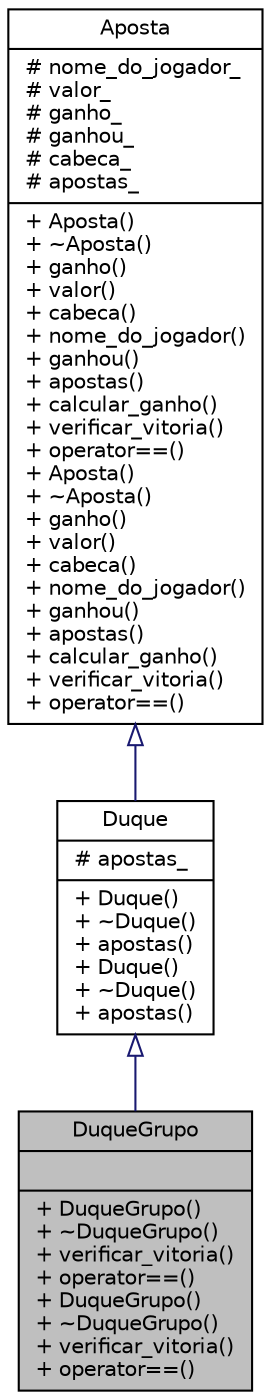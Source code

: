 digraph "DuqueGrupo"
{
 // LATEX_PDF_SIZE
  edge [fontname="Helvetica",fontsize="10",labelfontname="Helvetica",labelfontsize="10"];
  node [fontname="Helvetica",fontsize="10",shape=record];
  Node1 [label="{DuqueGrupo\n||+ DuqueGrupo()\l+ ~DuqueGrupo()\l+ verificar_vitoria()\l+ operator==()\l+ DuqueGrupo()\l+ ~DuqueGrupo()\l+ verificar_vitoria()\l+ operator==()\l}",height=0.2,width=0.4,color="black", fillcolor="grey75", style="filled", fontcolor="black",tooltip="Classe que representa uma aposta do tipo DuqueGrupo."];
  Node2 -> Node1 [dir="back",color="midnightblue",fontsize="10",style="solid",arrowtail="onormal",fontname="Helvetica"];
  Node2 [label="{Duque\n|# apostas_\l|+ Duque()\l+ ~Duque()\l+ apostas()\l+ Duque()\l+ ~Duque()\l+ apostas()\l}",height=0.2,width=0.4,color="black", fillcolor="white", style="filled",URL="$classDuque.html",tooltip="Classe que representa uma aposta do tipo Duque."];
  Node3 -> Node2 [dir="back",color="midnightblue",fontsize="10",style="solid",arrowtail="onormal",fontname="Helvetica"];
  Node3 [label="{Aposta\n|# nome_do_jogador_\l# valor_\l# ganho_\l# ganhou_\l# cabeca_\l# apostas_\l|+ Aposta()\l+ ~Aposta()\l+ ganho()\l+ valor()\l+ cabeca()\l+ nome_do_jogador()\l+ ganhou()\l+ apostas()\l+ calcular_ganho()\l+ verificar_vitoria()\l+ operator==()\l+ Aposta()\l+ ~Aposta()\l+ ganho()\l+ valor()\l+ cabeca()\l+ nome_do_jogador()\l+ ganhou()\l+ apostas()\l+ calcular_ganho()\l+ verificar_vitoria()\l+ operator==()\l}",height=0.2,width=0.4,color="black", fillcolor="white", style="filled",URL="$classAposta.html",tooltip="Classe abstrata que representa uma aposta."];
}

